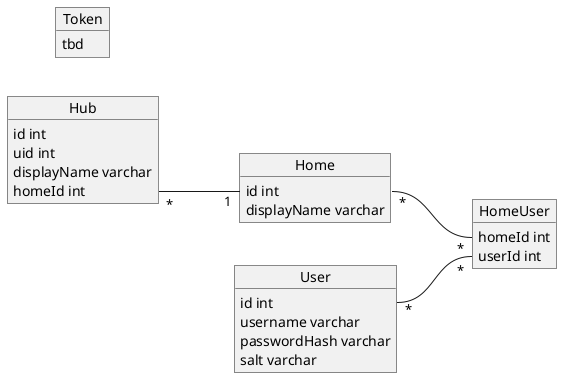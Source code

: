@startuml Database Diagram
left to right direction
object User
object Home
object HomeUser
object Hub
object Token

User : id int
User : username varchar
User : passwordHash varchar
User : salt varchar

Home : id int
Home : displayName varchar

Hub : id int
Hub : uid int
Hub : displayName varchar
Hub : homeId int

HomeUser : homeId int
HomeUser : userId int

Token : tbd

User::id"*" -- "*"HomeUser::userId
Home::id"*" -- "*"HomeUser::homeId
Hub::homeId"*" -- "1"Home::id
@enduml